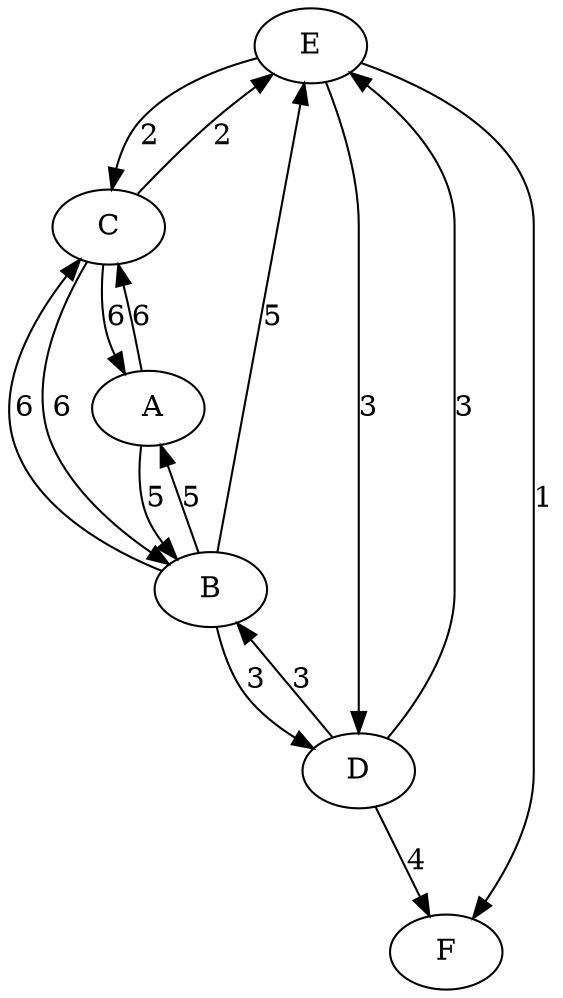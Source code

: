 digraph grafo{
"E" [ label = " E" ]
"C" [ label = "C" ]
"E" -> "C" [ label = "2"]
"D" [ label = "D" ]
"E" -> "D" [ label = "3"]
"F" [ label = "F" ]
"E" -> "F" [ label = "1"]
"D" [ label = " D" ]
"B" [ label = "B" ]
"D" -> "B" [ label = "3"]
"E" [ label = "E" ]
"D" -> "E" [ label = "3"]
"F" [ label = "F" ]
"D" -> "F" [ label = "4"]
"C" [ label = " C" ]
"A" [ label = "A" ]
"C" -> "A" [ label = "6"]
"B" [ label = "B" ]
"C" -> "B" [ label = "6"]
"E" [ label = "E" ]
"C" -> "E" [ label = "2"]
"B" [ label = " B" ]
"A" [ label = "A" ]
"B" -> "A" [ label = "5"]
"C" [ label = "C" ]
"B" -> "C" [ label = "6"]
"D" [ label = "D" ]
"B" -> "D" [ label = "3"]
"E" [ label = "E" ]
"B" -> "E" [ label = "5"]
"A" [ label = " A" ]
"B" [ label = "B" ]
"A" -> "B" [ label = "5"]
"C" [ label = "C" ]
"A" -> "C" [ label = "6"]
}